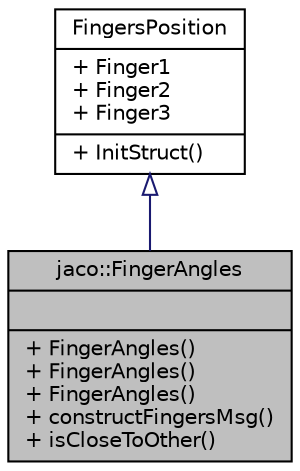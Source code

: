 digraph "jaco::FingerAngles"
{
  edge [fontname="Helvetica",fontsize="10",labelfontname="Helvetica",labelfontsize="10"];
  node [fontname="Helvetica",fontsize="10",shape=record];
  Node1 [label="{jaco::FingerAngles\n||+ FingerAngles()\l+ FingerAngles()\l+ FingerAngles()\l+ constructFingersMsg()\l+ isCloseToOther()\l}",height=0.2,width=0.4,color="black", fillcolor="grey75", style="filled", fontcolor="black"];
  Node2 -> Node1 [dir="back",color="midnightblue",fontsize="10",style="solid",arrowtail="onormal"];
  Node2 [label="{FingersPosition\n|+ Finger1\l+ Finger2\l+ Finger3\l|+ InitStruct()\l}",height=0.2,width=0.4,color="black", fillcolor="white", style="filled",URL="$struct_fingers_position.html",tooltip="This data structure holds the values of the robot&#39;s fingers. "];
}
